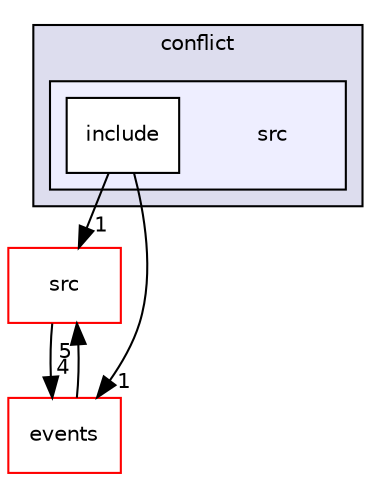 digraph "ext_comps/conflict/src" {
  compound=true
  node [ fontsize="10", fontname="Helvetica"];
  edge [ labelfontsize="10", labelfontname="Helvetica"];
  subgraph clusterdir_90773cd7cea9981a02d706a4ae4d09c1 {
    graph [ bgcolor="#ddddee", pencolor="black", label="conflict" fontname="Helvetica", fontsize="10", URL="dir_90773cd7cea9981a02d706a4ae4d09c1.html"]
  subgraph clusterdir_2c2cd8d81774f74cbdcd2ccdbe2293d7 {
    graph [ bgcolor="#eeeeff", pencolor="black", label="" URL="dir_2c2cd8d81774f74cbdcd2ccdbe2293d7.html"];
    dir_2c2cd8d81774f74cbdcd2ccdbe2293d7 [shape=plaintext label="src"];
    dir_7292ca50d7ba108003280f31cd1ee4a4 [shape=box label="include" color="black" fillcolor="white" style="filled" URL="dir_7292ca50d7ba108003280f31cd1ee4a4.html"];
  }
  }
  dir_68267d1309a1af8e8297ef4c3efbcdba [shape=box label="src" fillcolor="white" style="filled" color="red" URL="dir_68267d1309a1af8e8297ef4c3efbcdba.html"];
  dir_7d604191edc08013a26f918aa8ef79ad [shape=box label="events" fillcolor="white" style="filled" color="red" URL="dir_7d604191edc08013a26f918aa8ef79ad.html"];
  dir_68267d1309a1af8e8297ef4c3efbcdba->dir_7d604191edc08013a26f918aa8ef79ad [headlabel="4", labeldistance=1.5 headhref="dir_000020_000016.html"];
  dir_7292ca50d7ba108003280f31cd1ee4a4->dir_68267d1309a1af8e8297ef4c3efbcdba [headlabel="1", labeldistance=1.5 headhref="dir_000015_000020.html"];
  dir_7292ca50d7ba108003280f31cd1ee4a4->dir_7d604191edc08013a26f918aa8ef79ad [headlabel="1", labeldistance=1.5 headhref="dir_000015_000016.html"];
  dir_7d604191edc08013a26f918aa8ef79ad->dir_68267d1309a1af8e8297ef4c3efbcdba [headlabel="5", labeldistance=1.5 headhref="dir_000016_000020.html"];
}
